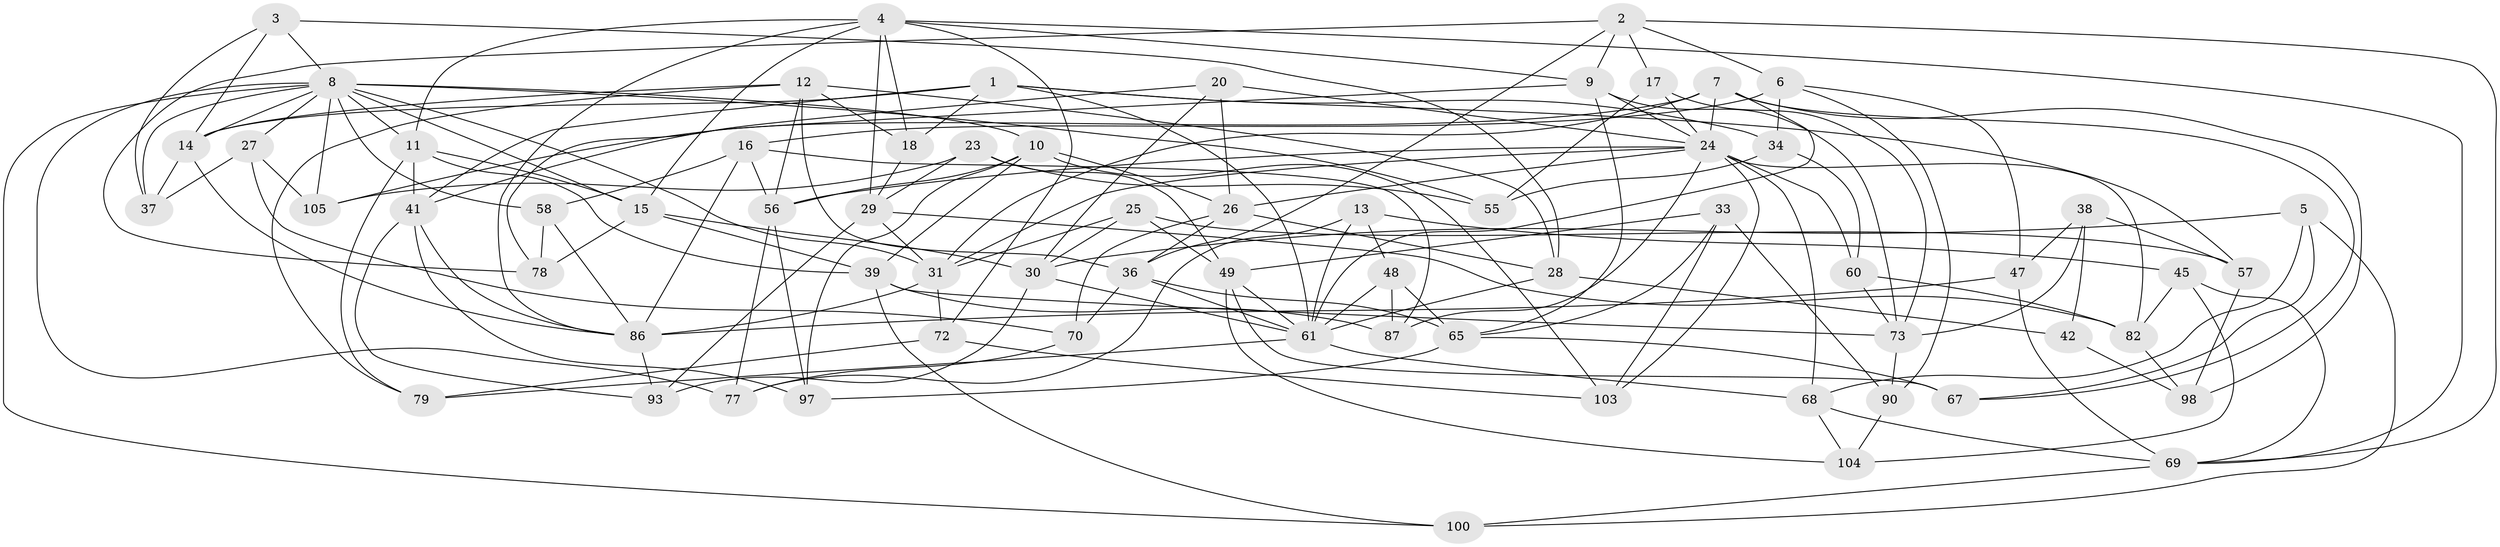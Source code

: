 // original degree distribution, {4: 1.0}
// Generated by graph-tools (version 1.1) at 2025/20/03/04/25 18:20:48]
// undirected, 67 vertices, 173 edges
graph export_dot {
graph [start="1"]
  node [color=gray90,style=filled];
  1 [super="+92"];
  2 [super="+35"];
  3;
  4 [super="+71"];
  5;
  6 [super="+19"];
  7 [super="+64"];
  8 [super="+94+32"];
  9 [super="+44"];
  10 [super="+51"];
  11 [super="+22"];
  12 [super="+107"];
  13;
  14 [super="+102"];
  15 [super="+53"];
  16 [super="+21"];
  17;
  18;
  20;
  23;
  24 [super="+43+52+59"];
  25;
  26 [super="+75"];
  27;
  28 [super="+46"];
  29 [super="+40"];
  30 [super="+96"];
  31 [super="+89+83"];
  33;
  34;
  36 [super="+80"];
  37;
  38;
  39 [super="+74"];
  41 [super="+62"];
  42;
  45;
  47;
  48;
  49 [super="+111"];
  55;
  56 [super="+63"];
  57;
  58;
  60;
  61 [super="+99+109+76"];
  65 [super="+66"];
  67;
  68 [super="+81"];
  69 [super="+85"];
  70;
  72;
  73 [super="+84"];
  77;
  78;
  79;
  82 [super="+88"];
  86 [super="+95"];
  87;
  90;
  93;
  97;
  98;
  100;
  103;
  104;
  105;
  1 -- 34;
  1 -- 18;
  1 -- 14;
  1 -- 57;
  1 -- 41;
  1 -- 61;
  2 -- 17;
  2 -- 9;
  2 -- 36;
  2 -- 78;
  2 -- 69;
  2 -- 6;
  3 -- 37;
  3 -- 28;
  3 -- 14;
  3 -- 8;
  4 -- 9;
  4 -- 29;
  4 -- 11;
  4 -- 18;
  4 -- 69;
  4 -- 86;
  4 -- 72;
  4 -- 15;
  5 -- 67;
  5 -- 100;
  5 -- 68;
  5 -- 30;
  6 -- 34;
  6 -- 47;
  6 -- 16 [weight=2];
  6 -- 90;
  7 -- 105;
  7 -- 67;
  7 -- 61;
  7 -- 98;
  7 -- 31;
  7 -- 24;
  8 -- 55;
  8 -- 27;
  8 -- 37;
  8 -- 31 [weight=2];
  8 -- 100;
  8 -- 105;
  8 -- 10;
  8 -- 11;
  8 -- 77;
  8 -- 14;
  8 -- 15;
  8 -- 58;
  9 -- 73;
  9 -- 24;
  9 -- 65;
  9 -- 41;
  10 -- 97;
  10 -- 56;
  10 -- 39;
  10 -- 26;
  10 -- 103;
  11 -- 79;
  11 -- 41;
  11 -- 39;
  11 -- 15;
  12 -- 28;
  12 -- 79;
  12 -- 56;
  12 -- 18;
  12 -- 14;
  12 -- 36;
  13 -- 48;
  13 -- 45;
  13 -- 77;
  13 -- 61;
  14 -- 37;
  14 -- 86;
  15 -- 39;
  15 -- 78;
  15 -- 30;
  16 -- 86;
  16 -- 58;
  16 -- 56;
  16 -- 87;
  17 -- 73;
  17 -- 55;
  17 -- 24;
  18 -- 29;
  20 -- 78;
  20 -- 24;
  20 -- 26;
  20 -- 30;
  23 -- 49;
  23 -- 105;
  23 -- 55;
  23 -- 29;
  24 -- 68 [weight=2];
  24 -- 56;
  24 -- 87;
  24 -- 82 [weight=2];
  24 -- 103;
  24 -- 60;
  24 -- 26;
  24 -- 31;
  25 -- 49;
  25 -- 30;
  25 -- 57;
  25 -- 31;
  26 -- 36;
  26 -- 70;
  26 -- 28;
  27 -- 105;
  27 -- 70;
  27 -- 37;
  28 -- 42 [weight=2];
  28 -- 61;
  29 -- 93;
  29 -- 82;
  29 -- 31;
  30 -- 93;
  30 -- 61;
  31 -- 72;
  31 -- 86;
  33 -- 90;
  33 -- 103;
  33 -- 49;
  33 -- 65;
  34 -- 60;
  34 -- 55;
  36 -- 65;
  36 -- 70;
  36 -- 61;
  38 -- 57;
  38 -- 47;
  38 -- 73;
  38 -- 42;
  39 -- 87;
  39 -- 100;
  39 -- 73;
  41 -- 93;
  41 -- 97;
  41 -- 86;
  42 -- 98;
  45 -- 69;
  45 -- 104;
  45 -- 82;
  47 -- 69;
  47 -- 86;
  48 -- 87;
  48 -- 65;
  48 -- 61;
  49 -- 104;
  49 -- 67;
  49 -- 61;
  56 -- 77;
  56 -- 97;
  57 -- 98;
  58 -- 78;
  58 -- 86;
  60 -- 82;
  60 -- 73;
  61 -- 68;
  61 -- 79;
  65 -- 97;
  65 -- 67;
  68 -- 69;
  68 -- 104;
  69 -- 100;
  70 -- 77;
  72 -- 79;
  72 -- 103;
  73 -- 90;
  82 -- 98;
  86 -- 93;
  90 -- 104;
}

